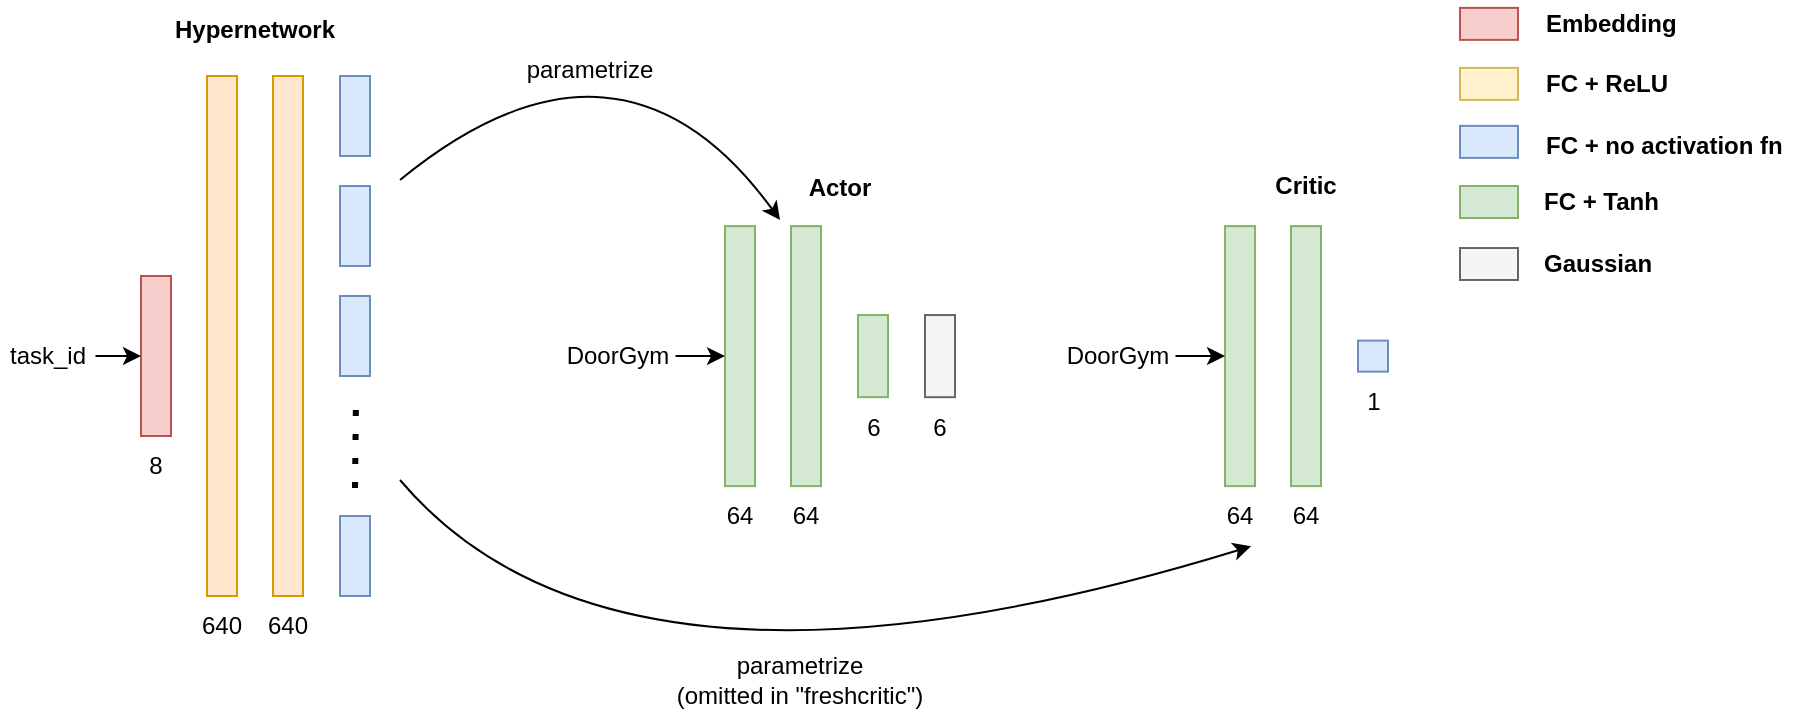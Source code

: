 <mxfile version="20.3.2" type="device"><diagram id="QJjx0-fPxzvcmYibJWj1" name="Page-1"><mxGraphModel dx="2596" dy="1124" grid="1" gridSize="10" guides="1" tooltips="1" connect="1" arrows="1" fold="1" page="1" pageScale="1" pageWidth="583" pageHeight="827" math="0" shadow="0"><root><mxCell id="0"/><mxCell id="1" parent="0"/><mxCell id="4f-DMQIj-ya-iA7LCkDa-29" value="Hypernetwork" style="text;html=1;strokeColor=none;fillColor=none;align=center;verticalAlign=middle;whiteSpace=wrap;rounded=0;fontStyle=1" parent="1" vertex="1"><mxGeometry x="123" y="30" width="89" height="30" as="geometry"/></mxCell><mxCell id="4f-DMQIj-ya-iA7LCkDa-50" value="Embedding" style="text;html=1;strokeColor=none;fillColor=none;align=left;verticalAlign=middle;whiteSpace=wrap;rounded=0;fontStyle=1" parent="1" vertex="1"><mxGeometry x="810.5" y="30" width="138" height="23.88" as="geometry"/></mxCell><mxCell id="4f-DMQIj-ya-iA7LCkDa-51" value="FC + ReLU" style="text;html=1;strokeColor=none;fillColor=none;align=left;verticalAlign=middle;whiteSpace=wrap;rounded=0;fontStyle=1" parent="1" vertex="1"><mxGeometry x="810.5" y="60" width="138" height="23.88" as="geometry"/></mxCell><mxCell id="4f-DMQIj-ya-iA7LCkDa-52" value="FC + no activation fn" style="text;html=1;strokeColor=none;fillColor=none;align=left;verticalAlign=middle;whiteSpace=wrap;rounded=0;fontStyle=1" parent="1" vertex="1"><mxGeometry x="810.5" y="91.06" width="138" height="23.88" as="geometry"/></mxCell><mxCell id="4f-DMQIj-ya-iA7LCkDa-53" value="FC + Tanh" style="text;html=1;strokeColor=none;fillColor=none;align=left;verticalAlign=middle;whiteSpace=wrap;rounded=0;fontStyle=1" parent="1" vertex="1"><mxGeometry x="809.5" y="119.06" width="138" height="23.88" as="geometry"/></mxCell><mxCell id="FowZG-F1HwgHi6jx4zhC-180" value="" style="rounded=0;whiteSpace=wrap;html=1;strokeColor=#d6b656;fontFamily=Helvetica;fontSize=12;fillColor=#fff2cc;" parent="1" vertex="1"><mxGeometry x="770" y="63.94" width="29" height="16" as="geometry"/></mxCell><mxCell id="FowZG-F1HwgHi6jx4zhC-181" value="" style="rounded=0;whiteSpace=wrap;html=1;strokeColor=#b85450;fontFamily=Helvetica;fontSize=12;fillColor=#f8cecc;" parent="1" vertex="1"><mxGeometry x="770" y="33.94" width="29" height="16" as="geometry"/></mxCell><mxCell id="FowZG-F1HwgHi6jx4zhC-182" value="" style="rounded=0;whiteSpace=wrap;html=1;strokeColor=#6c8ebf;fontFamily=Helvetica;fontSize=12;fillColor=#dae8fc;" parent="1" vertex="1"><mxGeometry x="770" y="92.94" width="29" height="16" as="geometry"/></mxCell><mxCell id="FowZG-F1HwgHi6jx4zhC-183" value="" style="rounded=0;whiteSpace=wrap;html=1;strokeColor=#82b366;fontFamily=Helvetica;fontSize=12;fillColor=#d5e8d4;" parent="1" vertex="1"><mxGeometry x="770" y="123" width="29" height="16" as="geometry"/></mxCell><mxCell id="FowZG-F1HwgHi6jx4zhC-203" value="" style="rounded=0;whiteSpace=wrap;html=1;strokeColor=#666666;fontFamily=Helvetica;fontSize=12;fillColor=#f5f5f5;fontColor=#333333;" parent="1" vertex="1"><mxGeometry x="770" y="154" width="29" height="16" as="geometry"/></mxCell><mxCell id="FowZG-F1HwgHi6jx4zhC-204" value="Gaussian" style="text;html=1;strokeColor=none;fillColor=none;align=left;verticalAlign=middle;whiteSpace=wrap;rounded=0;fontStyle=1" parent="1" vertex="1"><mxGeometry x="809.5" y="150.06" width="138" height="23.88" as="geometry"/></mxCell><mxCell id="FowZG-F1HwgHi6jx4zhC-213" value="Actor" style="text;html=1;strokeColor=none;fillColor=none;align=center;verticalAlign=middle;whiteSpace=wrap;rounded=0;fontStyle=1" parent="1" vertex="1"><mxGeometry x="440" y="109.0" width="40" height="30" as="geometry"/></mxCell><mxCell id="FowZG-F1HwgHi6jx4zhC-214" value="Critic" style="text;html=1;strokeColor=none;fillColor=none;align=center;verticalAlign=middle;whiteSpace=wrap;rounded=0;fontStyle=1" parent="1" vertex="1"><mxGeometry x="673.25" y="108.0" width="40" height="30" as="geometry"/></mxCell><mxCell id="FowZG-F1HwgHi6jx4zhC-215" value="" style="group" parent="1" vertex="1" connectable="0"><mxGeometry x="40" y="68" width="185" height="290" as="geometry"/></mxCell><mxCell id="FowZG-F1HwgHi6jx4zhC-150" value="" style="rounded=0;whiteSpace=wrap;html=1;strokeColor=#b85450;fontFamily=Helvetica;fontSize=12;fillColor=#f8cecc;" parent="FowZG-F1HwgHi6jx4zhC-215" vertex="1"><mxGeometry x="70.5" y="100" width="15" height="80" as="geometry"/></mxCell><mxCell id="FowZG-F1HwgHi6jx4zhC-151" value="8" style="text;html=1;strokeColor=none;fillColor=none;align=center;verticalAlign=middle;whiteSpace=wrap;rounded=0;" parent="FowZG-F1HwgHi6jx4zhC-215" vertex="1"><mxGeometry x="58" y="180" width="40" height="30" as="geometry"/></mxCell><mxCell id="FowZG-F1HwgHi6jx4zhC-164" value="" style="group" parent="FowZG-F1HwgHi6jx4zhC-215" vertex="1" connectable="0"><mxGeometry x="170" width="15" height="260" as="geometry"/></mxCell><mxCell id="FowZG-F1HwgHi6jx4zhC-156" value="" style="rounded=0;whiteSpace=wrap;html=1;strokeColor=#6c8ebf;fontFamily=Helvetica;fontSize=12;fillColor=#dae8fc;" parent="FowZG-F1HwgHi6jx4zhC-164" vertex="1"><mxGeometry width="15" height="40" as="geometry"/></mxCell><mxCell id="FowZG-F1HwgHi6jx4zhC-157" value="" style="rounded=0;whiteSpace=wrap;html=1;strokeColor=#6c8ebf;fontFamily=Helvetica;fontSize=12;fillColor=#dae8fc;" parent="FowZG-F1HwgHi6jx4zhC-164" vertex="1"><mxGeometry y="220" width="15" height="40" as="geometry"/></mxCell><mxCell id="FowZG-F1HwgHi6jx4zhC-158" value="" style="rounded=0;whiteSpace=wrap;html=1;strokeColor=#6c8ebf;fontFamily=Helvetica;fontSize=12;fillColor=#dae8fc;" parent="FowZG-F1HwgHi6jx4zhC-164" vertex="1"><mxGeometry y="55" width="15" height="40" as="geometry"/></mxCell><mxCell id="FowZG-F1HwgHi6jx4zhC-159" value="" style="rounded=0;whiteSpace=wrap;html=1;strokeColor=#6c8ebf;fontFamily=Helvetica;fontSize=12;fillColor=#dae8fc;" parent="FowZG-F1HwgHi6jx4zhC-164" vertex="1"><mxGeometry y="110" width="15" height="40" as="geometry"/></mxCell><mxCell id="FowZG-F1HwgHi6jx4zhC-163" value="" style="endArrow=none;dashed=1;html=1;dashPattern=1 3;strokeWidth=3;rounded=0;fontFamily=Helvetica;fontSize=12;fontColor=default;exitX=0.5;exitY=1;exitDx=0;exitDy=0;" parent="FowZG-F1HwgHi6jx4zhC-164" edge="1"><mxGeometry width="50" height="50" relative="1" as="geometry"><mxPoint x="7.5" y="206" as="sourcePoint"/><mxPoint x="8" y="161" as="targetPoint"/></mxGeometry></mxCell><mxCell id="FowZG-F1HwgHi6jx4zhC-177" value="" style="endArrow=classic;html=1;rounded=0;strokeWidth=1;fontFamily=Helvetica;fontSize=12;fontColor=default;entryX=0;entryY=0.5;entryDx=0;entryDy=0;exitX=1;exitY=0.5;exitDx=0;exitDy=0;" parent="FowZG-F1HwgHi6jx4zhC-215" source="FowZG-F1HwgHi6jx4zhC-178" target="FowZG-F1HwgHi6jx4zhC-150" edge="1"><mxGeometry width="50" height="50" relative="1" as="geometry"><mxPoint x="23" y="140" as="sourcePoint"/><mxPoint x="273" y="-50" as="targetPoint"/></mxGeometry></mxCell><mxCell id="FowZG-F1HwgHi6jx4zhC-178" value="task_id" style="text;html=1;strokeColor=none;fillColor=none;align=center;verticalAlign=middle;whiteSpace=wrap;rounded=0;" parent="FowZG-F1HwgHi6jx4zhC-215" vertex="1"><mxGeometry y="125" width="47.75" height="30" as="geometry"/></mxCell><mxCell id="FowZG-F1HwgHi6jx4zhC-189" value="" style="group" parent="FowZG-F1HwgHi6jx4zhC-215" vertex="1" connectable="0"><mxGeometry x="91" width="40" height="290" as="geometry"/></mxCell><mxCell id="FowZG-F1HwgHi6jx4zhC-148" value="" style="rounded=0;whiteSpace=wrap;html=1;strokeColor=#d79b00;fontFamily=Helvetica;fontSize=12;fontColor=default;fillColor=#ffe6cc;" parent="FowZG-F1HwgHi6jx4zhC-189" vertex="1"><mxGeometry x="12.5" width="15" height="260" as="geometry"/></mxCell><mxCell id="FowZG-F1HwgHi6jx4zhC-153" value="640" style="text;html=1;strokeColor=none;fillColor=none;align=center;verticalAlign=middle;whiteSpace=wrap;rounded=0;" parent="FowZG-F1HwgHi6jx4zhC-189" vertex="1"><mxGeometry y="260" width="40" height="30" as="geometry"/></mxCell><mxCell id="FowZG-F1HwgHi6jx4zhC-190" value="" style="group" parent="FowZG-F1HwgHi6jx4zhC-215" vertex="1" connectable="0"><mxGeometry x="124" width="40" height="290" as="geometry"/></mxCell><mxCell id="FowZG-F1HwgHi6jx4zhC-149" value="" style="rounded=0;whiteSpace=wrap;html=1;strokeColor=#d79b00;fontFamily=Helvetica;fontSize=12;fontColor=default;fillColor=#ffe6cc;" parent="FowZG-F1HwgHi6jx4zhC-190" vertex="1"><mxGeometry x="12.5" width="15" height="260" as="geometry"/></mxCell><mxCell id="FowZG-F1HwgHi6jx4zhC-154" value="640" style="text;html=1;strokeColor=none;fillColor=none;align=center;verticalAlign=middle;whiteSpace=wrap;rounded=0;" parent="FowZG-F1HwgHi6jx4zhC-190" vertex="1"><mxGeometry y="260" width="40" height="30" as="geometry"/></mxCell><mxCell id="FowZG-F1HwgHi6jx4zhC-217" value="" style="group" parent="1" vertex="1" connectable="0"><mxGeometry x="640" y="143.06" width="106.5" height="160" as="geometry"/></mxCell><mxCell id="FowZG-F1HwgHi6jx4zhC-205" value="" style="rounded=0;whiteSpace=wrap;html=1;strokeColor=#82b366;fontFamily=Helvetica;fontSize=12;fillColor=#d5e8d4;" parent="FowZG-F1HwgHi6jx4zhC-217" vertex="1"><mxGeometry x="12.5" width="15" height="130" as="geometry"/></mxCell><mxCell id="FowZG-F1HwgHi6jx4zhC-206" value="" style="rounded=0;whiteSpace=wrap;html=1;strokeColor=#82b366;fontFamily=Helvetica;fontSize=12;fillColor=#d5e8d4;" parent="FowZG-F1HwgHi6jx4zhC-217" vertex="1"><mxGeometry x="45.5" width="15" height="130" as="geometry"/></mxCell><mxCell id="FowZG-F1HwgHi6jx4zhC-207" value="64" style="text;html=1;strokeColor=none;fillColor=none;align=center;verticalAlign=middle;whiteSpace=wrap;rounded=0;" parent="FowZG-F1HwgHi6jx4zhC-217" vertex="1"><mxGeometry y="130" width="40" height="30" as="geometry"/></mxCell><mxCell id="FowZG-F1HwgHi6jx4zhC-208" value="64" style="text;html=1;strokeColor=none;fillColor=none;align=center;verticalAlign=middle;whiteSpace=wrap;rounded=0;" parent="FowZG-F1HwgHi6jx4zhC-217" vertex="1"><mxGeometry x="33" y="130" width="40" height="30" as="geometry"/></mxCell><mxCell id="FowZG-F1HwgHi6jx4zhC-209" value="" style="rounded=0;whiteSpace=wrap;html=1;strokeColor=#6c8ebf;fontFamily=Helvetica;fontSize=12;fillColor=#dae8fc;" parent="FowZG-F1HwgHi6jx4zhC-217" vertex="1"><mxGeometry x="79" y="57.24" width="15" height="15.53" as="geometry"/></mxCell><mxCell id="FowZG-F1HwgHi6jx4zhC-210" value="1" style="text;html=1;strokeColor=none;fillColor=none;align=center;verticalAlign=middle;whiteSpace=wrap;rounded=0;" parent="FowZG-F1HwgHi6jx4zhC-217" vertex="1"><mxGeometry x="66.5" y="72.77" width="40" height="30" as="geometry"/></mxCell><mxCell id="FowZG-F1HwgHi6jx4zhC-218" value="" style="group" parent="1" vertex="1" connectable="0"><mxGeometry x="390" y="143.06" width="140" height="160" as="geometry"/></mxCell><mxCell id="FowZG-F1HwgHi6jx4zhC-169" value="64" style="text;html=1;strokeColor=none;fillColor=none;align=center;verticalAlign=middle;whiteSpace=wrap;rounded=0;" parent="FowZG-F1HwgHi6jx4zhC-218" vertex="1"><mxGeometry y="130" width="40" height="30" as="geometry"/></mxCell><mxCell id="FowZG-F1HwgHi6jx4zhC-170" value="64" style="text;html=1;strokeColor=none;fillColor=none;align=center;verticalAlign=middle;whiteSpace=wrap;rounded=0;" parent="FowZG-F1HwgHi6jx4zhC-218" vertex="1"><mxGeometry x="33" y="130" width="40" height="30" as="geometry"/></mxCell><mxCell id="FowZG-F1HwgHi6jx4zhC-165" value="" style="rounded=0;whiteSpace=wrap;html=1;strokeColor=#82b366;fontFamily=Helvetica;fontSize=12;fillColor=#d5e8d4;" parent="FowZG-F1HwgHi6jx4zhC-218" vertex="1"><mxGeometry x="12.5" width="15" height="130" as="geometry"/></mxCell><mxCell id="FowZG-F1HwgHi6jx4zhC-166" value="" style="rounded=0;whiteSpace=wrap;html=1;strokeColor=#82b366;fontFamily=Helvetica;fontSize=12;fillColor=#d5e8d4;" parent="FowZG-F1HwgHi6jx4zhC-218" vertex="1"><mxGeometry x="45.5" width="15" height="130" as="geometry"/></mxCell><mxCell id="FowZG-F1HwgHi6jx4zhC-173" value="" style="rounded=0;whiteSpace=wrap;html=1;strokeColor=#82b366;fontFamily=Helvetica;fontSize=12;fillColor=#d5e8d4;" parent="FowZG-F1HwgHi6jx4zhC-218" vertex="1"><mxGeometry x="79" y="44.47" width="15" height="41.06" as="geometry"/></mxCell><mxCell id="FowZG-F1HwgHi6jx4zhC-186" value="6" style="text;html=1;strokeColor=none;fillColor=none;align=center;verticalAlign=middle;whiteSpace=wrap;rounded=0;" parent="FowZG-F1HwgHi6jx4zhC-218" vertex="1"><mxGeometry x="66.5" y="85.53" width="40" height="30" as="geometry"/></mxCell><mxCell id="FowZG-F1HwgHi6jx4zhC-198" value="" style="rounded=0;whiteSpace=wrap;html=1;fontFamily=Helvetica;fontSize=12;fillColor=#f5f5f5;fontColor=#333333;strokeColor=#666666;" parent="FowZG-F1HwgHi6jx4zhC-218" vertex="1"><mxGeometry x="112.5" y="44.47" width="15" height="41.06" as="geometry"/></mxCell><mxCell id="FowZG-F1HwgHi6jx4zhC-201" value="6" style="text;html=1;strokeColor=none;fillColor=none;align=center;verticalAlign=middle;whiteSpace=wrap;rounded=0;" parent="FowZG-F1HwgHi6jx4zhC-218" vertex="1"><mxGeometry x="100" y="85.53" width="40" height="30" as="geometry"/></mxCell><mxCell id="FowZG-F1HwgHi6jx4zhC-221" value="" style="endArrow=classic;html=1;rounded=0;strokeWidth=1;fontFamily=Helvetica;fontSize=12;fontColor=default;exitX=1;exitY=0.5;exitDx=0;exitDy=0;" parent="1" source="FowZG-F1HwgHi6jx4zhC-222" target="FowZG-F1HwgHi6jx4zhC-165" edge="1"><mxGeometry width="50" height="50" relative="1" as="geometry"><mxPoint x="313" y="143" as="sourcePoint"/><mxPoint x="400.5" y="211" as="targetPoint"/></mxGeometry></mxCell><mxCell id="FowZG-F1HwgHi6jx4zhC-222" value="DoorGym" style="text;html=1;strokeColor=none;fillColor=none;align=center;verticalAlign=middle;whiteSpace=wrap;rounded=0;" parent="1" vertex="1"><mxGeometry x="320" y="193.06" width="57.75" height="30" as="geometry"/></mxCell><mxCell id="FowZG-F1HwgHi6jx4zhC-227" value="" style="endArrow=classic;html=1;rounded=0;strokeWidth=1;fontFamily=Helvetica;fontSize=12;fontColor=default;exitX=1;exitY=0.5;exitDx=0;exitDy=0;entryX=0;entryY=0.5;entryDx=0;entryDy=0;" parent="1" source="FowZG-F1HwgHi6jx4zhC-228" target="FowZG-F1HwgHi6jx4zhC-205" edge="1"><mxGeometry width="50" height="50" relative="1" as="geometry"><mxPoint x="563" y="147.94" as="sourcePoint"/><mxPoint x="652.5" y="213.0" as="targetPoint"/></mxGeometry></mxCell><mxCell id="FowZG-F1HwgHi6jx4zhC-228" value="DoorGym" style="text;html=1;strokeColor=none;fillColor=none;align=center;verticalAlign=middle;whiteSpace=wrap;rounded=0;" parent="1" vertex="1"><mxGeometry x="570" y="193" width="57.75" height="30" as="geometry"/></mxCell><mxCell id="FowZG-F1HwgHi6jx4zhC-238" value="" style="endArrow=classic;html=1;rounded=0;strokeWidth=1;fontFamily=Helvetica;fontSize=12;fontColor=default;curved=1;" parent="1" edge="1"><mxGeometry width="50" height="50" relative="1" as="geometry"><mxPoint x="240" y="120" as="sourcePoint"/><mxPoint x="430" y="140" as="targetPoint"/><Array as="points"><mxPoint x="350" y="30"/></Array></mxGeometry></mxCell><mxCell id="FowZG-F1HwgHi6jx4zhC-240" value="" style="endArrow=classic;html=1;rounded=0;strokeWidth=1;fontFamily=Helvetica;fontSize=12;fontColor=default;curved=1;entryX=0.639;entryY=1.002;entryDx=0;entryDy=0;entryPerimeter=0;" parent="1" target="FowZG-F1HwgHi6jx4zhC-207" edge="1"><mxGeometry width="50" height="50" relative="1" as="geometry"><mxPoint x="240" y="270" as="sourcePoint"/><mxPoint x="670" y="310" as="targetPoint"/><Array as="points"><mxPoint x="350" y="400"/></Array></mxGeometry></mxCell><mxCell id="FowZG-F1HwgHi6jx4zhC-241" value="parametrize" style="text;html=1;strokeColor=none;fillColor=none;align=center;verticalAlign=middle;whiteSpace=wrap;rounded=0;" parent="1" vertex="1"><mxGeometry x="300" y="50" width="70" height="30" as="geometry"/></mxCell><mxCell id="FowZG-F1HwgHi6jx4zhC-242" value="&lt;div&gt;parametrize&lt;/div&gt;(omitted in &quot;freshcritic&quot;)" style="text;html=1;strokeColor=none;fillColor=none;align=center;verticalAlign=middle;whiteSpace=wrap;rounded=0;" parent="1" vertex="1"><mxGeometry x="320" y="355" width="240" height="30" as="geometry"/></mxCell></root></mxGraphModel></diagram></mxfile>
